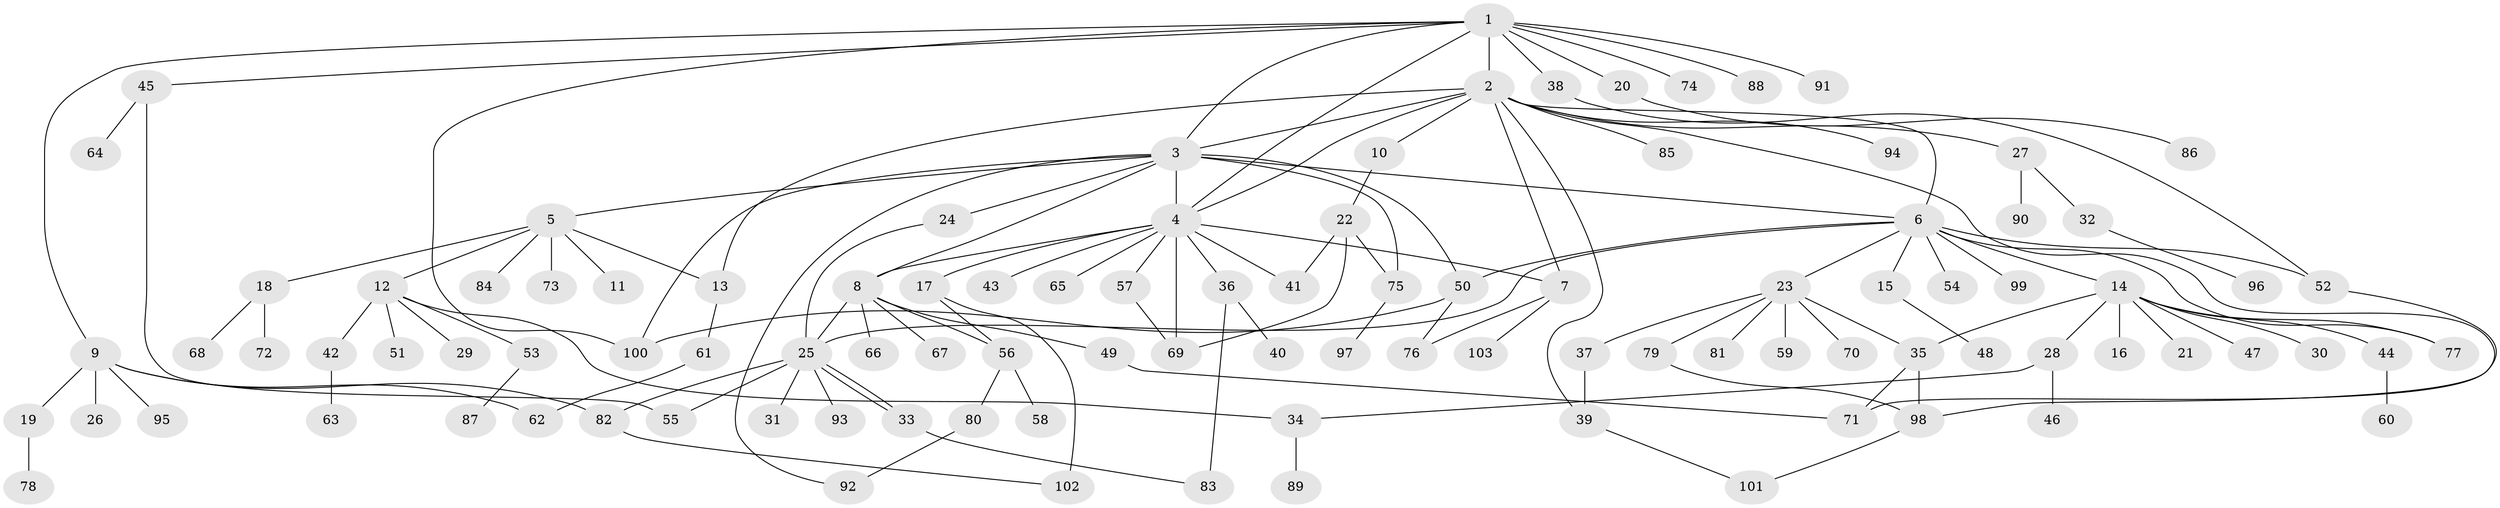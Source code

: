 // Generated by graph-tools (version 1.1) at 2025/48/03/09/25 04:48:31]
// undirected, 103 vertices, 137 edges
graph export_dot {
graph [start="1"]
  node [color=gray90,style=filled];
  1;
  2;
  3;
  4;
  5;
  6;
  7;
  8;
  9;
  10;
  11;
  12;
  13;
  14;
  15;
  16;
  17;
  18;
  19;
  20;
  21;
  22;
  23;
  24;
  25;
  26;
  27;
  28;
  29;
  30;
  31;
  32;
  33;
  34;
  35;
  36;
  37;
  38;
  39;
  40;
  41;
  42;
  43;
  44;
  45;
  46;
  47;
  48;
  49;
  50;
  51;
  52;
  53;
  54;
  55;
  56;
  57;
  58;
  59;
  60;
  61;
  62;
  63;
  64;
  65;
  66;
  67;
  68;
  69;
  70;
  71;
  72;
  73;
  74;
  75;
  76;
  77;
  78;
  79;
  80;
  81;
  82;
  83;
  84;
  85;
  86;
  87;
  88;
  89;
  90;
  91;
  92;
  93;
  94;
  95;
  96;
  97;
  98;
  99;
  100;
  101;
  102;
  103;
  1 -- 2;
  1 -- 3;
  1 -- 4;
  1 -- 9;
  1 -- 20;
  1 -- 38;
  1 -- 45;
  1 -- 74;
  1 -- 88;
  1 -- 91;
  1 -- 100;
  2 -- 3;
  2 -- 4;
  2 -- 6;
  2 -- 7;
  2 -- 10;
  2 -- 13;
  2 -- 27;
  2 -- 39;
  2 -- 85;
  2 -- 94;
  2 -- 98;
  3 -- 4;
  3 -- 5;
  3 -- 6;
  3 -- 8;
  3 -- 24;
  3 -- 50;
  3 -- 75;
  3 -- 92;
  3 -- 100;
  4 -- 7;
  4 -- 8;
  4 -- 17;
  4 -- 36;
  4 -- 41;
  4 -- 43;
  4 -- 57;
  4 -- 65;
  4 -- 69;
  5 -- 11;
  5 -- 12;
  5 -- 13;
  5 -- 18;
  5 -- 73;
  5 -- 84;
  6 -- 14;
  6 -- 15;
  6 -- 23;
  6 -- 25;
  6 -- 50;
  6 -- 52;
  6 -- 54;
  6 -- 77;
  6 -- 99;
  7 -- 76;
  7 -- 103;
  8 -- 25;
  8 -- 49;
  8 -- 56;
  8 -- 66;
  8 -- 67;
  9 -- 19;
  9 -- 26;
  9 -- 62;
  9 -- 82;
  9 -- 95;
  10 -- 22;
  12 -- 29;
  12 -- 34;
  12 -- 42;
  12 -- 51;
  12 -- 53;
  13 -- 61;
  14 -- 16;
  14 -- 21;
  14 -- 28;
  14 -- 30;
  14 -- 35;
  14 -- 44;
  14 -- 47;
  14 -- 77;
  15 -- 48;
  17 -- 56;
  17 -- 102;
  18 -- 68;
  18 -- 72;
  19 -- 78;
  20 -- 86;
  22 -- 41;
  22 -- 69;
  22 -- 75;
  23 -- 35;
  23 -- 37;
  23 -- 59;
  23 -- 70;
  23 -- 79;
  23 -- 81;
  24 -- 25;
  25 -- 31;
  25 -- 33;
  25 -- 33;
  25 -- 55;
  25 -- 82;
  25 -- 93;
  27 -- 32;
  27 -- 90;
  28 -- 34;
  28 -- 46;
  32 -- 96;
  33 -- 83;
  34 -- 89;
  35 -- 71;
  35 -- 98;
  36 -- 40;
  36 -- 83;
  37 -- 39;
  38 -- 52;
  39 -- 101;
  42 -- 63;
  44 -- 60;
  45 -- 55;
  45 -- 64;
  49 -- 71;
  50 -- 76;
  50 -- 100;
  52 -- 71;
  53 -- 87;
  56 -- 58;
  56 -- 80;
  57 -- 69;
  61 -- 62;
  75 -- 97;
  79 -- 98;
  80 -- 92;
  82 -- 102;
  98 -- 101;
}
